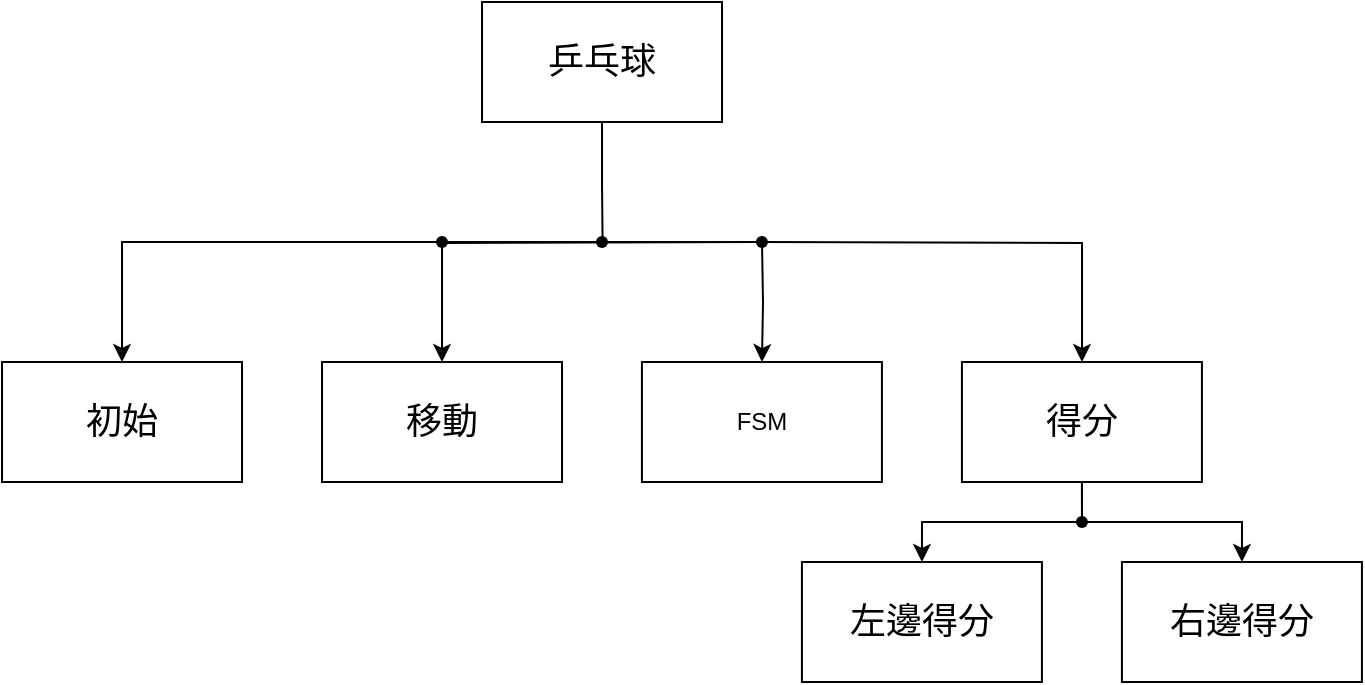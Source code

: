 <mxfile version="26.0.4" pages="5">
  <diagram name="Breakdown" id="sDGRiHxdlJpr3QSPhySo">
    <mxGraphModel dx="1235" dy="731" grid="1" gridSize="10" guides="1" tooltips="1" connect="1" arrows="1" fold="1" page="1" pageScale="1" pageWidth="1600" pageHeight="1200" math="0" shadow="0">
      <root>
        <mxCell id="0" />
        <mxCell id="1" parent="0" />
        <mxCell id="EWtwLM2XHJTBfBSljlBA-8" style="edgeStyle=orthogonalEdgeStyle;rounded=0;orthogonalLoop=1;jettySize=auto;html=1;exitX=0.5;exitY=1;exitDx=0;exitDy=0;entryX=0.5;entryY=0;entryDx=0;entryDy=0;" edge="1" parent="1" target="EWtwLM2XHJTBfBSljlBA-3">
          <mxGeometry relative="1" as="geometry">
            <mxPoint x="620" y="200" as="sourcePoint" />
          </mxGeometry>
        </mxCell>
        <mxCell id="iwvTX1T94f3Vx0n5OHYU-1" style="edgeStyle=orthogonalEdgeStyle;rounded=0;orthogonalLoop=1;jettySize=auto;html=1;exitX=0.5;exitY=1;exitDx=0;exitDy=0;entryX=0.5;entryY=0;entryDx=0;entryDy=0;" edge="1" parent="1" target="L1CBUK-vMX6rl3oPqvCh-9">
          <mxGeometry relative="1" as="geometry">
            <mxPoint x="620" y="200" as="sourcePoint" />
          </mxGeometry>
        </mxCell>
        <mxCell id="iwvTX1T94f3Vx0n5OHYU-2" style="edgeStyle=orthogonalEdgeStyle;rounded=0;orthogonalLoop=1;jettySize=auto;html=1;exitX=0.5;exitY=1;exitDx=0;exitDy=0;" edge="1" parent="1" target="AlezJ75LrksbtCUJ--pr-6">
          <mxGeometry relative="1" as="geometry">
            <mxPoint x="620" y="200" as="sourcePoint" />
          </mxGeometry>
        </mxCell>
        <mxCell id="STP5hXXS6GWsQCYEMc01-2" style="edgeStyle=orthogonalEdgeStyle;rounded=0;orthogonalLoop=1;jettySize=auto;html=1;exitDx=0;exitDy=0;entryX=0.5;entryY=0;entryDx=0;entryDy=0;" edge="1" parent="1" source="STP5hXXS6GWsQCYEMc01-6" target="STP5hXXS6GWsQCYEMc01-1">
          <mxGeometry relative="1" as="geometry">
            <mxPoint x="620" y="200" as="sourcePoint" />
          </mxGeometry>
        </mxCell>
        <mxCell id="STP5hXXS6GWsQCYEMc01-3" style="edgeStyle=orthogonalEdgeStyle;rounded=0;orthogonalLoop=1;jettySize=auto;html=1;exitX=0.5;exitY=1;exitDx=0;exitDy=0;endArrow=none;endFill=0;" edge="1" parent="1" source="AlezJ75LrksbtCUJ--pr-2">
          <mxGeometry relative="1" as="geometry">
            <mxPoint x="540.294" y="200" as="targetPoint" />
          </mxGeometry>
        </mxCell>
        <mxCell id="AlezJ75LrksbtCUJ--pr-2" value="&lt;font style=&quot;font-size: 18px;&quot;&gt;乒乓球&lt;/font&gt;" style="rounded=0;whiteSpace=wrap;html=1;" vertex="1" parent="1">
          <mxGeometry x="480" y="80" width="120" height="60" as="geometry" />
        </mxCell>
        <mxCell id="L1CBUK-vMX6rl3oPqvCh-7" style="edgeStyle=orthogonalEdgeStyle;rounded=0;orthogonalLoop=1;jettySize=auto;html=1;exitX=0.5;exitY=1;exitDx=0;exitDy=0;entryX=0.5;entryY=0;entryDx=0;entryDy=0;" edge="1" parent="1" source="AlezJ75LrksbtCUJ--pr-6" target="L1CBUK-vMX6rl3oPqvCh-5">
          <mxGeometry relative="1" as="geometry" />
        </mxCell>
        <mxCell id="L1CBUK-vMX6rl3oPqvCh-8" style="edgeStyle=orthogonalEdgeStyle;rounded=0;orthogonalLoop=1;jettySize=auto;html=1;exitX=0.5;exitY=1;exitDx=0;exitDy=0;entryX=0.5;entryY=0;entryDx=0;entryDy=0;" edge="1" parent="1" source="AlezJ75LrksbtCUJ--pr-6" target="L1CBUK-vMX6rl3oPqvCh-6">
          <mxGeometry relative="1" as="geometry" />
        </mxCell>
        <mxCell id="AlezJ75LrksbtCUJ--pr-6" value="&lt;font style=&quot;font-size: 18px;&quot;&gt;得分&lt;/font&gt;" style="rounded=0;whiteSpace=wrap;html=1;" vertex="1" parent="1">
          <mxGeometry x="719.97" y="260" width="120" height="60" as="geometry" />
        </mxCell>
        <mxCell id="L1CBUK-vMX6rl3oPqvCh-5" value="&lt;font style=&quot;font-size: 18px;&quot;&gt;左邊&lt;/font&gt;&lt;span style=&quot;font-size: 18px;&quot;&gt;得分&lt;/span&gt;" style="rounded=0;whiteSpace=wrap;html=1;" vertex="1" parent="1">
          <mxGeometry x="639.97" y="360" width="120" height="60" as="geometry" />
        </mxCell>
        <mxCell id="L1CBUK-vMX6rl3oPqvCh-6" value="&lt;font style=&quot;font-size: 18px;&quot;&gt;右邊&lt;/font&gt;&lt;span style=&quot;font-size: 18px;&quot;&gt;得分&lt;/span&gt;" style="rounded=0;whiteSpace=wrap;html=1;" vertex="1" parent="1">
          <mxGeometry x="799.97" y="360" width="120" height="60" as="geometry" />
        </mxCell>
        <mxCell id="L1CBUK-vMX6rl3oPqvCh-9" value="&lt;font style=&quot;font-size: 18px;&quot;&gt;移動&lt;/font&gt;" style="rounded=0;whiteSpace=wrap;html=1;" vertex="1" parent="1">
          <mxGeometry x="400" y="260" width="120" height="60" as="geometry" />
        </mxCell>
        <mxCell id="EWtwLM2XHJTBfBSljlBA-3" value="FSM" style="rounded=0;whiteSpace=wrap;html=1;" vertex="1" parent="1">
          <mxGeometry x="559.97" y="260" width="120" height="60" as="geometry" />
        </mxCell>
        <mxCell id="STP5hXXS6GWsQCYEMc01-1" value="&lt;font style=&quot;font-size: 18px;&quot;&gt;初始&lt;/font&gt;" style="rounded=0;whiteSpace=wrap;html=1;" vertex="1" parent="1">
          <mxGeometry x="240" y="260" width="120" height="60" as="geometry" />
        </mxCell>
        <mxCell id="STP5hXXS6GWsQCYEMc01-5" value="" style="edgeStyle=orthogonalEdgeStyle;rounded=0;orthogonalLoop=1;jettySize=auto;html=1;exitDx=0;exitDy=0;entryDx=0;entryDy=0;endArrow=none;endFill=0;" edge="1" parent="1" source="STP5hXXS6GWsQCYEMc01-8" target="STP5hXXS6GWsQCYEMc01-4">
          <mxGeometry relative="1" as="geometry">
            <mxPoint x="620" y="200" as="sourcePoint" />
            <mxPoint x="300" y="260" as="targetPoint" />
          </mxGeometry>
        </mxCell>
        <mxCell id="STP5hXXS6GWsQCYEMc01-4" value="" style="shape=waypoint;sketch=0;size=6;pointerEvents=1;points=[];fillColor=none;resizable=0;rotatable=0;perimeter=centerPerimeter;snapToPoint=1;" vertex="1" parent="1">
          <mxGeometry x="530" y="190" width="20" height="20" as="geometry" />
        </mxCell>
        <mxCell id="STP5hXXS6GWsQCYEMc01-7" value="" style="edgeStyle=orthogonalEdgeStyle;rounded=0;orthogonalLoop=1;jettySize=auto;html=1;exitDx=0;exitDy=0;entryDx=0;entryDy=0;endArrow=none;endFill=0;" edge="1" parent="1" source="STP5hXXS6GWsQCYEMc01-4" target="STP5hXXS6GWsQCYEMc01-6">
          <mxGeometry relative="1" as="geometry">
            <mxPoint x="540" y="200" as="sourcePoint" />
            <mxPoint x="300" y="260" as="targetPoint" />
          </mxGeometry>
        </mxCell>
        <mxCell id="STP5hXXS6GWsQCYEMc01-6" value="" style="shape=waypoint;sketch=0;size=6;pointerEvents=1;points=[];fillColor=none;resizable=0;rotatable=0;perimeter=centerPerimeter;snapToPoint=1;" vertex="1" parent="1">
          <mxGeometry x="450" y="190" width="20" height="20" as="geometry" />
        </mxCell>
        <mxCell id="STP5hXXS6GWsQCYEMc01-9" value="" style="edgeStyle=orthogonalEdgeStyle;rounded=0;orthogonalLoop=1;jettySize=auto;html=1;exitX=0.5;exitY=1;exitDx=0;exitDy=0;entryDx=0;entryDy=0;endArrow=none;endFill=0;" edge="1" parent="1" target="STP5hXXS6GWsQCYEMc01-8">
          <mxGeometry relative="1" as="geometry">
            <mxPoint x="620" y="200" as="sourcePoint" />
            <mxPoint x="540" y="200" as="targetPoint" />
          </mxGeometry>
        </mxCell>
        <mxCell id="STP5hXXS6GWsQCYEMc01-8" value="" style="shape=waypoint;sketch=0;size=6;pointerEvents=1;points=[];fillColor=none;resizable=0;rotatable=0;perimeter=centerPerimeter;snapToPoint=1;" vertex="1" parent="1">
          <mxGeometry x="609.97" y="190" width="20" height="20" as="geometry" />
        </mxCell>
        <mxCell id="STP5hXXS6GWsQCYEMc01-10" value="" style="shape=waypoint;sketch=0;size=6;pointerEvents=1;points=[];fillColor=none;resizable=0;rotatable=0;perimeter=centerPerimeter;snapToPoint=1;" vertex="1" parent="1">
          <mxGeometry x="769.97" y="330" width="20" height="20" as="geometry" />
        </mxCell>
      </root>
    </mxGraphModel>
  </diagram>
  <diagram id="OVdBWIHF8a1dPWj94JBt" name="AOV">
    <mxGraphModel dx="1050" dy="621" grid="1" gridSize="10" guides="1" tooltips="1" connect="1" arrows="1" fold="1" page="1" pageScale="1" pageWidth="1600" pageHeight="1200" math="0" shadow="0">
      <root>
        <mxCell id="0" />
        <mxCell id="1" parent="0" />
        <mxCell id="iC85CVH6LcKDjbYNDuwT-5" style="edgeStyle=orthogonalEdgeStyle;rounded=0;orthogonalLoop=1;jettySize=auto;html=1;exitX=1;exitY=0.5;exitDx=0;exitDy=0;entryX=0;entryY=0.5;entryDx=0;entryDy=0;" edge="1" parent="1" source="iC85CVH6LcKDjbYNDuwT-1" target="iC85CVH6LcKDjbYNDuwT-2">
          <mxGeometry relative="1" as="geometry" />
        </mxCell>
        <mxCell id="iC85CVH6LcKDjbYNDuwT-1" value="&lt;font style=&quot;font-size: 18px;&quot;&gt;start&lt;/font&gt;" style="ellipse;whiteSpace=wrap;html=1;aspect=fixed;fillColor=#fff2cc;strokeColor=#d6b656;" vertex="1" parent="1">
          <mxGeometry x="200" y="360" width="80" height="80" as="geometry" />
        </mxCell>
        <mxCell id="iC85CVH6LcKDjbYNDuwT-6" style="edgeStyle=orthogonalEdgeStyle;rounded=0;orthogonalLoop=1;jettySize=auto;html=1;exitX=1;exitY=0.5;exitDx=0;exitDy=0;entryX=0;entryY=0.5;entryDx=0;entryDy=0;" edge="1" parent="1" source="iC85CVH6LcKDjbYNDuwT-2">
          <mxGeometry relative="1" as="geometry">
            <mxPoint x="520" y="400" as="targetPoint" />
          </mxGeometry>
        </mxCell>
        <mxCell id="iC85CVH6LcKDjbYNDuwT-2" value="&lt;span style=&quot;font-size: 18px;&quot;&gt;初始&lt;/span&gt;" style="ellipse;whiteSpace=wrap;html=1;aspect=fixed;fillColor=#d5e8d4;strokeColor=#82b366;" vertex="1" parent="1">
          <mxGeometry x="360" y="360" width="80" height="80" as="geometry" />
        </mxCell>
        <mxCell id="iC85CVH6LcKDjbYNDuwT-4" value="&lt;font style=&quot;font-size: 18px;&quot;&gt;end&lt;/font&gt;" style="ellipse;whiteSpace=wrap;html=1;aspect=fixed;fillColor=#fff2cc;strokeColor=#d6b656;" vertex="1" parent="1">
          <mxGeometry x="840" y="360" width="80" height="80" as="geometry" />
        </mxCell>
        <mxCell id="iC85CVH6LcKDjbYNDuwT-8" value="0" style="text;html=1;align=center;verticalAlign=middle;resizable=0;points=[];autosize=1;strokeColor=none;fillColor=none;" vertex="1" parent="1">
          <mxGeometry x="300" y="370" width="30" height="30" as="geometry" />
        </mxCell>
        <mxCell id="iC85CVH6LcKDjbYNDuwT-9" value="1" style="text;html=1;align=center;verticalAlign=middle;resizable=0;points=[];autosize=1;strokeColor=none;fillColor=none;" vertex="1" parent="1">
          <mxGeometry x="465" y="370" width="30" height="30" as="geometry" />
        </mxCell>
        <mxCell id="7j8uDOUoNXhoMRZ8q_9m-5" style="edgeStyle=orthogonalEdgeStyle;rounded=0;orthogonalLoop=1;jettySize=auto;html=1;exitX=1;exitY=0.5;exitDx=0;exitDy=0;entryX=0;entryY=0.5;entryDx=0;entryDy=0;" edge="1" parent="1" source="7j8uDOUoNXhoMRZ8q_9m-2" target="7j8uDOUoNXhoMRZ8q_9m-3">
          <mxGeometry relative="1" as="geometry" />
        </mxCell>
        <mxCell id="7j8uDOUoNXhoMRZ8q_9m-2" value="&lt;span style=&quot;font-size: 18px;&quot;&gt;移動&lt;/span&gt;" style="ellipse;whiteSpace=wrap;html=1;aspect=fixed;fillColor=#d5e8d4;strokeColor=#82b366;" vertex="1" parent="1">
          <mxGeometry x="520" y="360" width="80" height="80" as="geometry" />
        </mxCell>
        <mxCell id="7j8uDOUoNXhoMRZ8q_9m-6" style="edgeStyle=orthogonalEdgeStyle;rounded=0;orthogonalLoop=1;jettySize=auto;html=1;exitX=1;exitY=0.5;exitDx=0;exitDy=0;entryX=0;entryY=0.5;entryDx=0;entryDy=0;" edge="1" parent="1" source="7j8uDOUoNXhoMRZ8q_9m-3" target="iC85CVH6LcKDjbYNDuwT-4">
          <mxGeometry relative="1" as="geometry" />
        </mxCell>
        <mxCell id="7j8uDOUoNXhoMRZ8q_9m-3" value="&lt;span style=&quot;font-size: 18px;&quot;&gt;得分&lt;/span&gt;" style="ellipse;whiteSpace=wrap;html=1;aspect=fixed;fillColor=#d5e8d4;strokeColor=#82b366;" vertex="1" parent="1">
          <mxGeometry x="680" y="360" width="80" height="80" as="geometry" />
        </mxCell>
        <mxCell id="Q595Dopr3mldXKllN7cr-5" value="&lt;span style=&quot;font-size: 18px;&quot;&gt;移動&lt;/span&gt;" style="ellipse;whiteSpace=wrap;html=1;aspect=fixed;fillColor=#d5e8d4;strokeColor=#82b366;" vertex="1" parent="1">
          <mxGeometry x="200" y="520" width="80" height="80" as="geometry" />
        </mxCell>
        <mxCell id="Q595Dopr3mldXKllN7cr-6" value="" style="shape=curlyBracket;whiteSpace=wrap;html=1;rounded=1;labelPosition=left;verticalLabelPosition=middle;align=right;verticalAlign=middle;fillColor=#d5e8d4;strokeColor=#82b366;" vertex="1" parent="1">
          <mxGeometry x="350" y="500" width="20" height="120" as="geometry" />
        </mxCell>
        <mxCell id="Q595Dopr3mldXKllN7cr-7" value="&lt;font style=&quot;font-size: 23px;&quot;&gt;=&lt;/font&gt;" style="text;html=1;align=center;verticalAlign=middle;resizable=0;points=[];autosize=1;strokeColor=none;fillColor=none;" vertex="1" parent="1">
          <mxGeometry x="295" y="540" width="40" height="40" as="geometry" />
        </mxCell>
        <mxCell id="Q595Dopr3mldXKllN7cr-16" style="edgeStyle=orthogonalEdgeStyle;rounded=0;orthogonalLoop=1;jettySize=auto;html=1;exitX=1;exitY=0.5;exitDx=0;exitDy=0;entryX=0;entryY=0.5;entryDx=0;entryDy=0;" edge="1" parent="1" source="Q595Dopr3mldXKllN7cr-10" target="Q595Dopr3mldXKllN7cr-12">
          <mxGeometry relative="1" as="geometry" />
        </mxCell>
        <mxCell id="Q595Dopr3mldXKllN7cr-10" value="&lt;span style=&quot;font-size: 18px;&quot;&gt;移動0&lt;/span&gt;" style="ellipse;whiteSpace=wrap;html=1;aspect=fixed;fillColor=#fff2cc;strokeColor=#d6b656;" vertex="1" parent="1">
          <mxGeometry x="400" y="520" width="80" height="80" as="geometry" />
        </mxCell>
        <mxCell id="Q595Dopr3mldXKllN7cr-17" style="edgeStyle=orthogonalEdgeStyle;rounded=0;orthogonalLoop=1;jettySize=auto;html=1;exitX=1;exitY=0.5;exitDx=0;exitDy=0;entryX=0;entryY=0.5;entryDx=0;entryDy=0;" edge="1" parent="1" source="Q595Dopr3mldXKllN7cr-12" target="Q595Dopr3mldXKllN7cr-14">
          <mxGeometry relative="1" as="geometry" />
        </mxCell>
        <mxCell id="Q595Dopr3mldXKllN7cr-12" value="&lt;span style=&quot;font-size: 18px;&quot;&gt;左移&lt;/span&gt;" style="ellipse;whiteSpace=wrap;html=1;aspect=fixed;fillColor=#d5e8d4;strokeColor=#82b366;" vertex="1" parent="1">
          <mxGeometry x="560" y="520" width="80" height="80" as="geometry" />
        </mxCell>
        <mxCell id="Q595Dopr3mldXKllN7cr-18" style="edgeStyle=orthogonalEdgeStyle;rounded=0;orthogonalLoop=1;jettySize=auto;html=1;exitX=1;exitY=0.5;exitDx=0;exitDy=0;" edge="1" parent="1" source="Q595Dopr3mldXKllN7cr-14">
          <mxGeometry relative="1" as="geometry">
            <mxPoint x="880" y="560" as="targetPoint" />
          </mxGeometry>
        </mxCell>
        <mxCell id="Q595Dopr3mldXKllN7cr-14" value="&lt;span style=&quot;font-size: 18px;&quot;&gt;右移&lt;/span&gt;" style="ellipse;whiteSpace=wrap;html=1;aspect=fixed;fillColor=#d5e8d4;strokeColor=#82b366;" vertex="1" parent="1">
          <mxGeometry x="720" y="520" width="80" height="80" as="geometry" />
        </mxCell>
        <mxCell id="Q595Dopr3mldXKllN7cr-19" value="8" style="text;html=1;align=center;verticalAlign=middle;resizable=0;points=[];autosize=1;strokeColor=none;fillColor=none;" vertex="1" parent="1">
          <mxGeometry x="665" y="518" width="30" height="30" as="geometry" />
        </mxCell>
        <mxCell id="Q595Dopr3mldXKllN7cr-20" value="0" style="text;html=1;align=center;verticalAlign=middle;resizable=0;points=[];autosize=1;strokeColor=none;fillColor=none;" vertex="1" parent="1">
          <mxGeometry x="495" y="528" width="30" height="30" as="geometry" />
        </mxCell>
        <mxCell id="Q595Dopr3mldXKllN7cr-21" value="8" style="text;html=1;align=center;verticalAlign=middle;resizable=0;points=[];autosize=1;strokeColor=none;fillColor=none;" vertex="1" parent="1">
          <mxGeometry x="825" y="518" width="30" height="30" as="geometry" />
        </mxCell>
        <mxCell id="Q595Dopr3mldXKllN7cr-22" value="8" style="text;html=1;align=center;verticalAlign=middle;resizable=0;points=[];autosize=1;strokeColor=none;fillColor=none;" vertex="1" parent="1">
          <mxGeometry x="625" y="358" width="30" height="30" as="geometry" />
        </mxCell>
        <mxCell id="Q595Dopr3mldXKllN7cr-23" value="1" style="text;html=1;align=center;verticalAlign=middle;resizable=0;points=[];autosize=1;strokeColor=none;fillColor=none;" vertex="1" parent="1">
          <mxGeometry x="775" y="358" width="30" height="30" as="geometry" />
        </mxCell>
      </root>
    </mxGraphModel>
  </diagram>
  <diagram id="gEWoI7JKNx2qh0vyL0tT" name="MSC">
    <mxGraphModel dx="808" dy="478" grid="1" gridSize="10" guides="1" tooltips="1" connect="1" arrows="1" fold="1" page="1" pageScale="1" pageWidth="3300" pageHeight="2339" math="0" shadow="0">
      <root>
        <mxCell id="0" />
        <mxCell id="1" parent="0" />
        <mxCell id="a2e1W7iC27E0CwKfYbln-1" value="&lt;font style=&quot;font-size: 18px;&quot;&gt;FSM&lt;/font&gt;" style="rounded=0;whiteSpace=wrap;html=1;" vertex="1" parent="1">
          <mxGeometry x="160" y="240" width="120" height="40" as="geometry" />
        </mxCell>
        <mxCell id="a2e1W7iC27E0CwKfYbln-4" value="&lt;span style=&quot;font-size: 18px;&quot;&gt;移動&lt;/span&gt;" style="rounded=0;whiteSpace=wrap;html=1;" vertex="1" parent="1">
          <mxGeometry x="160" y="320" width="120" height="40" as="geometry" />
        </mxCell>
        <mxCell id="a2e1W7iC27E0CwKfYbln-5" value="&lt;span style=&quot;font-size: 18px;&quot;&gt;左邊得分&lt;/span&gt;" style="rounded=0;whiteSpace=wrap;html=1;" vertex="1" parent="1">
          <mxGeometry x="160" y="400" width="120" height="40" as="geometry" />
        </mxCell>
        <mxCell id="a2e1W7iC27E0CwKfYbln-6" value="&lt;span style=&quot;font-size: 18px;&quot;&gt;右邊得分&lt;/span&gt;" style="rounded=0;whiteSpace=wrap;html=1;" vertex="1" parent="1">
          <mxGeometry x="160" y="480" width="120" height="40" as="geometry" />
        </mxCell>
        <mxCell id="MK4unIMV8-re-CS4LOwS-8" value="" style="rounded=0;orthogonalLoop=1;jettySize=auto;html=1;exitX=1;exitY=0.5;exitDx=0;exitDy=0;endArrow=none;endFill=0;dashed=1;strokeColor=#999999;" edge="1" parent="1" source="a2e1W7iC27E0CwKfYbln-1" target="MK4unIMV8-re-CS4LOwS-1">
          <mxGeometry relative="1" as="geometry">
            <mxPoint x="970" y="260" as="targetPoint" />
            <mxPoint x="280" y="260" as="sourcePoint" />
          </mxGeometry>
        </mxCell>
        <mxCell id="FS1WOAcKlsotBUqWONn5-13" style="rounded=0;orthogonalLoop=1;jettySize=auto;html=1;exitX=1;exitY=0.5;exitDx=0;exitDy=0;entryX=1;entryY=0.5;entryDx=0;entryDy=0;" edge="1" parent="1" source="MK4unIMV8-re-CS4LOwS-1" target="3yl0h7EGzxh7lRPDOEC8-4">
          <mxGeometry relative="1" as="geometry" />
        </mxCell>
        <mxCell id="usZQXGYUXwurXWOq_5Za-21" value="左移" style="edgeLabel;html=1;align=center;verticalAlign=middle;resizable=0;points=[];" vertex="1" connectable="0" parent="FS1WOAcKlsotBUqWONn5-13">
          <mxGeometry x="0.035" y="-1" relative="1" as="geometry">
            <mxPoint as="offset" />
          </mxGeometry>
        </mxCell>
        <mxCell id="MK4unIMV8-re-CS4LOwS-1" value="state0" style="shape=hexagon;perimeter=hexagonPerimeter2;whiteSpace=wrap;html=1;fixedSize=1;" vertex="1" parent="1">
          <mxGeometry x="320" y="240" width="80" height="40" as="geometry" />
        </mxCell>
        <mxCell id="MK4unIMV8-re-CS4LOwS-20" value="" style="rounded=0;orthogonalLoop=1;jettySize=auto;html=1;exitX=1;exitY=0.5;exitDx=0;exitDy=0;endArrow=none;endFill=0;dashed=1;strokeColor=#999999;" edge="1" parent="1" source="a2e1W7iC27E0CwKfYbln-4" target="MK4unIMV8-re-CS4LOwS-19">
          <mxGeometry relative="1" as="geometry">
            <mxPoint x="970" y="340" as="targetPoint" />
            <mxPoint x="280" y="340" as="sourcePoint" />
          </mxGeometry>
        </mxCell>
        <mxCell id="MK4unIMV8-re-CS4LOwS-19" value="00000001" style="shape=hexagon;perimeter=hexagonPerimeter2;whiteSpace=wrap;html=1;fixedSize=1;" vertex="1" parent="1">
          <mxGeometry x="400" y="320" width="120" height="40" as="geometry" />
        </mxCell>
        <mxCell id="Za2bVkbSGbMMvk3KBKSJ-2" value="" style="rounded=0;orthogonalLoop=1;jettySize=auto;html=1;exitX=1;exitY=0.5;exitDx=0;exitDy=0;endArrow=none;endFill=0;dashed=1;strokeColor=#999999;" edge="1" parent="1" source="MK4unIMV8-re-CS4LOwS-19">
          <mxGeometry relative="1" as="geometry">
            <mxPoint x="640" y="340" as="targetPoint" />
            <mxPoint x="640" y="340" as="sourcePoint" />
          </mxGeometry>
        </mxCell>
        <mxCell id="eQvlE8Hmss5qr-mimGP7-2" value="" style="rounded=0;orthogonalLoop=1;jettySize=auto;html=1;exitX=1;exitY=0.5;exitDx=0;exitDy=0;endArrow=none;endFill=0;dashed=1;strokeColor=#999999;" edge="1" parent="1">
          <mxGeometry relative="1" as="geometry">
            <mxPoint x="520" y="340" as="targetPoint" />
            <mxPoint x="520" y="340" as="sourcePoint" />
          </mxGeometry>
        </mxCell>
        <mxCell id="eQvlE8Hmss5qr-mimGP7-5" value="" style="rounded=0;orthogonalLoop=1;jettySize=auto;html=1;exitX=1;exitY=0.5;exitDx=0;exitDy=0;endArrow=none;endFill=0;dashed=1;strokeColor=#999999;" edge="1" parent="1" target="eQvlE8Hmss5qr-mimGP7-4">
          <mxGeometry relative="1" as="geometry">
            <mxPoint x="850" y="340" as="targetPoint" />
            <mxPoint x="520" y="340" as="sourcePoint" />
          </mxGeometry>
        </mxCell>
        <mxCell id="eQvlE8Hmss5qr-mimGP7-4" value="&lt;font style=&quot;font-size: 26px;&quot;&gt;≈&lt;/font&gt;" style="shape=hexagon;perimeter=hexagonPerimeter2;whiteSpace=wrap;html=1;fixedSize=1;" vertex="1" parent="1">
          <mxGeometry x="520" y="320" width="40" height="40" as="geometry" />
        </mxCell>
        <mxCell id="eQvlE8Hmss5qr-mimGP7-8" value="" style="rounded=0;orthogonalLoop=1;jettySize=auto;html=1;exitX=1;exitY=0.5;exitDx=0;exitDy=0;endArrow=none;endFill=0;dashed=1;strokeColor=#999999;" edge="1" parent="1" source="eQvlE8Hmss5qr-mimGP7-4" target="eQvlE8Hmss5qr-mimGP7-7">
          <mxGeometry relative="1" as="geometry">
            <mxPoint x="850" y="340" as="targetPoint" />
            <mxPoint x="560" y="340" as="sourcePoint" />
          </mxGeometry>
        </mxCell>
        <mxCell id="FS1WOAcKlsotBUqWONn5-1" style="rounded=0;orthogonalLoop=1;jettySize=auto;html=1;exitX=1;exitY=0.5;exitDx=0;exitDy=0;entryX=1;entryY=0.5;entryDx=0;entryDy=0;" edge="1" parent="1" source="eQvlE8Hmss5qr-mimGP7-7" target="eQvlE8Hmss5qr-mimGP7-9">
          <mxGeometry relative="1" as="geometry" />
        </mxCell>
        <mxCell id="FS1WOAcKlsotBUqWONn5-14" value="沒打/提早打" style="edgeLabel;html=1;align=center;verticalAlign=middle;resizable=0;points=[];" vertex="1" connectable="0" parent="FS1WOAcKlsotBUqWONn5-1">
          <mxGeometry x="0.025" y="-1" relative="1" as="geometry">
            <mxPoint as="offset" />
          </mxGeometry>
        </mxCell>
        <mxCell id="FS1WOAcKlsotBUqWONn5-4" style="edgeStyle=orthogonalEdgeStyle;rounded=0;orthogonalLoop=1;jettySize=auto;html=1;exitX=1;exitY=0.5;exitDx=0;exitDy=0;" edge="1" parent="1" source="eQvlE8Hmss5qr-mimGP7-7">
          <mxGeometry relative="1" as="geometry">
            <mxPoint x="720" y="340" as="targetPoint" />
          </mxGeometry>
        </mxCell>
        <mxCell id="eQvlE8Hmss5qr-mimGP7-7" value="10000000" style="shape=hexagon;perimeter=hexagonPerimeter2;whiteSpace=wrap;html=1;fixedSize=1;" vertex="1" parent="1">
          <mxGeometry x="560" y="320" width="80" height="40" as="geometry" />
        </mxCell>
        <mxCell id="eQvlE8Hmss5qr-mimGP7-9" value="移動移動" style="shape=hexagon;perimeter=hexagonPerimeter2;whiteSpace=wrap;html=1;fixedSize=1;" vertex="1" parent="1">
          <mxGeometry x="400" y="240" width="240" height="40" as="geometry" />
        </mxCell>
        <mxCell id="eQvlE8Hmss5qr-mimGP7-11" value="" style="rounded=0;orthogonalLoop=1;jettySize=auto;html=1;exitX=1;exitY=0.5;exitDx=0;exitDy=0;endArrow=none;endFill=0;dashed=1;strokeColor=#999999;" edge="1" parent="1" source="a2e1W7iC27E0CwKfYbln-5" target="eQvlE8Hmss5qr-mimGP7-10">
          <mxGeometry relative="1" as="geometry">
            <mxPoint x="970" y="420" as="targetPoint" />
            <mxPoint x="280" y="420" as="sourcePoint" />
          </mxGeometry>
        </mxCell>
        <mxCell id="eQvlE8Hmss5qr-mimGP7-10" value="0000" style="shape=hexagon;perimeter=hexagonPerimeter2;whiteSpace=wrap;html=1;fixedSize=1;" vertex="1" parent="1">
          <mxGeometry x="320" y="400" width="400" height="40" as="geometry" />
        </mxCell>
        <mxCell id="eQvlE8Hmss5qr-mimGP7-14" value="0001" style="shape=hexagon;perimeter=hexagonPerimeter2;whiteSpace=wrap;html=1;fixedSize=1;" vertex="1" parent="1">
          <mxGeometry x="720" y="400" width="280" height="40" as="geometry" />
        </mxCell>
        <mxCell id="eQvlE8Hmss5qr-mimGP7-23" value="" style="rounded=0;orthogonalLoop=1;jettySize=auto;html=1;exitX=1;exitY=0.5;exitDx=0;exitDy=0;endArrow=none;endFill=0;dashed=1;strokeColor=#999999;" edge="1" parent="1">
          <mxGeometry relative="1" as="geometry">
            <mxPoint x="920" y="420" as="targetPoint" />
            <mxPoint x="920" y="420" as="sourcePoint" />
          </mxGeometry>
        </mxCell>
        <mxCell id="3yl0h7EGzxh7lRPDOEC8-4" value="00000000" style="shape=hexagon;perimeter=hexagonPerimeter2;whiteSpace=wrap;html=1;fixedSize=1;" vertex="1" parent="1">
          <mxGeometry x="320" y="320" width="80" height="40" as="geometry" />
        </mxCell>
        <mxCell id="FS1WOAcKlsotBUqWONn5-3" style="rounded=0;orthogonalLoop=1;jettySize=auto;html=1;exitX=1;exitY=0.5;exitDx=0;exitDy=0;" edge="1" parent="1" source="FS1WOAcKlsotBUqWONn5-2">
          <mxGeometry relative="1" as="geometry">
            <mxPoint x="720" y="420" as="targetPoint" />
          </mxGeometry>
        </mxCell>
        <mxCell id="FS1WOAcKlsotBUqWONn5-46" value="0+1" style="edgeLabel;html=1;align=center;verticalAlign=middle;resizable=0;points=[];" vertex="1" connectable="0" parent="FS1WOAcKlsotBUqWONn5-3">
          <mxGeometry x="0.448" y="2" relative="1" as="geometry">
            <mxPoint as="offset" />
          </mxGeometry>
        </mxCell>
        <mxCell id="FS1WOAcKlsotBUqWONn5-2" value="得分" style="shape=hexagon;perimeter=hexagonPerimeter2;whiteSpace=wrap;html=1;fixedSize=1;" vertex="1" parent="1">
          <mxGeometry x="640" y="240" width="80" height="40" as="geometry" />
        </mxCell>
        <mxCell id="FS1WOAcKlsotBUqWONn5-8" style="rounded=0;orthogonalLoop=1;jettySize=auto;html=1;exitX=0;exitY=0.5;exitDx=0;exitDy=0;strokeColor=#FF0000;" edge="1" parent="1" source="FS1WOAcKlsotBUqWONn5-6">
          <mxGeometry relative="1" as="geometry">
            <mxPoint x="720" y="340" as="targetPoint" />
          </mxGeometry>
        </mxCell>
        <mxCell id="FS1WOAcKlsotBUqWONn5-48" value="發球" style="edgeLabel;html=1;align=center;verticalAlign=middle;resizable=0;points=[];" vertex="1" connectable="0" parent="FS1WOAcKlsotBUqWONn5-8">
          <mxGeometry x="-0.046" y="-2" relative="1" as="geometry">
            <mxPoint as="offset" />
          </mxGeometry>
        </mxCell>
        <mxCell id="FS1WOAcKlsotBUqWONn5-6" value="移動" style="shape=hexagon;perimeter=hexagonPerimeter2;whiteSpace=wrap;html=1;fixedSize=1;" vertex="1" parent="1">
          <mxGeometry x="720" y="240" width="200" height="40" as="geometry" />
        </mxCell>
        <mxCell id="FS1WOAcKlsotBUqWONn5-7" value="00000000" style="shape=hexagon;perimeter=hexagonPerimeter2;whiteSpace=wrap;html=1;fixedSize=1;" vertex="1" parent="1">
          <mxGeometry x="720" y="320" width="80" height="40" as="geometry" />
        </mxCell>
        <mxCell id="FS1WOAcKlsotBUqWONn5-9" value="&lt;font style=&quot;font-size: 26px;&quot;&gt;≈&lt;/font&gt;" style="shape=hexagon;perimeter=hexagonPerimeter2;whiteSpace=wrap;html=1;fixedSize=1;size=130;" vertex="1" parent="1">
          <mxGeometry x="800" y="320" width="40" height="40" as="geometry" />
        </mxCell>
        <mxCell id="FS1WOAcKlsotBUqWONn5-11" style="rounded=0;orthogonalLoop=1;jettySize=auto;html=1;exitX=1;exitY=0.5;exitDx=0;exitDy=0;entryX=1;entryY=0.5;entryDx=0;entryDy=0;" edge="1" parent="1" source="FS1WOAcKlsotBUqWONn5-10" target="FS1WOAcKlsotBUqWONn5-6">
          <mxGeometry relative="1" as="geometry" />
        </mxCell>
        <mxCell id="FS1WOAcKlsotBUqWONn5-20" style="edgeStyle=orthogonalEdgeStyle;rounded=0;orthogonalLoop=1;jettySize=auto;html=1;exitX=1;exitY=0.5;exitDx=0;exitDy=0;" edge="1" parent="1" source="FS1WOAcKlsotBUqWONn5-10">
          <mxGeometry relative="1" as="geometry">
            <mxPoint x="1000" y="340.333" as="targetPoint" />
          </mxGeometry>
        </mxCell>
        <mxCell id="FS1WOAcKlsotBUqWONn5-10" value="10000000" style="shape=hexagon;perimeter=hexagonPerimeter2;whiteSpace=wrap;html=1;fixedSize=1;" vertex="1" parent="1">
          <mxGeometry x="840" y="320" width="80" height="40" as="geometry" />
        </mxCell>
        <mxCell id="FS1WOAcKlsotBUqWONn5-15" value="&lt;span style=&quot;color: rgb(0, 0, 0); font-family: Helvetica; font-size: 11px; font-style: normal; font-variant-ligatures: normal; font-variant-caps: normal; font-weight: 400; letter-spacing: normal; orphans: 2; text-align: center; text-indent: 0px; text-transform: none; widows: 2; word-spacing: 0px; -webkit-text-stroke-width: 0px; white-space: nowrap; background-color: rgb(255, 255, 255); text-decoration-thickness: initial; text-decoration-style: initial; text-decoration-color: initial; display: inline !important; float: none;&quot;&gt;沒打/提早打&lt;/span&gt;" style="text;whiteSpace=wrap;html=1;" vertex="1" parent="1">
          <mxGeometry x="890" y="290" width="60" height="20" as="geometry" />
        </mxCell>
        <mxCell id="FS1WOAcKlsotBUqWONn5-19" style="rounded=0;orthogonalLoop=1;jettySize=auto;html=1;exitX=1;exitY=0.5;exitDx=0;exitDy=0;entryX=1;entryY=0.5;entryDx=0;entryDy=0;" edge="1" parent="1" source="FS1WOAcKlsotBUqWONn5-17" target="eQvlE8Hmss5qr-mimGP7-14">
          <mxGeometry relative="1" as="geometry" />
        </mxCell>
        <mxCell id="FS1WOAcKlsotBUqWONn5-47" value="1+1" style="edgeLabel;html=1;align=center;verticalAlign=middle;resizable=0;points=[];" vertex="1" connectable="0" parent="FS1WOAcKlsotBUqWONn5-19">
          <mxGeometry x="0.458" relative="1" as="geometry">
            <mxPoint as="offset" />
          </mxGeometry>
        </mxCell>
        <mxCell id="FS1WOAcKlsotBUqWONn5-22" style="rounded=0;orthogonalLoop=1;jettySize=auto;html=1;exitX=1;exitY=0.5;exitDx=0;exitDy=0;entryX=0;entryY=0.5;entryDx=0;entryDy=0;strokeColor=#FF0000;" edge="1" parent="1" source="FS1WOAcKlsotBUqWONn5-17" target="FS1WOAcKlsotBUqWONn5-21">
          <mxGeometry relative="1" as="geometry" />
        </mxCell>
        <mxCell id="FS1WOAcKlsotBUqWONn5-49" value="發球" style="edgeLabel;html=1;align=center;verticalAlign=middle;resizable=0;points=[];" vertex="1" connectable="0" parent="FS1WOAcKlsotBUqWONn5-22">
          <mxGeometry x="0.1" y="-1" relative="1" as="geometry">
            <mxPoint as="offset" />
          </mxGeometry>
        </mxCell>
        <mxCell id="FS1WOAcKlsotBUqWONn5-17" value="得分" style="shape=hexagon;perimeter=hexagonPerimeter2;whiteSpace=wrap;html=1;fixedSize=1;" vertex="1" parent="1">
          <mxGeometry x="920" y="240" width="80" height="40" as="geometry" />
        </mxCell>
        <mxCell id="FS1WOAcKlsotBUqWONn5-18" value="0010" style="shape=hexagon;perimeter=hexagonPerimeter2;whiteSpace=wrap;html=1;fixedSize=1;" vertex="1" parent="1">
          <mxGeometry x="1000" y="400" width="80" height="40" as="geometry" />
        </mxCell>
        <mxCell id="FS1WOAcKlsotBUqWONn5-28" style="rounded=0;orthogonalLoop=1;jettySize=auto;html=1;exitX=1;exitY=0.5;exitDx=0;exitDy=0;entryX=0;entryY=0.5;entryDx=0;entryDy=0;" edge="1" parent="1" source="FS1WOAcKlsotBUqWONn5-21" target="FS1WOAcKlsotBUqWONn5-26">
          <mxGeometry relative="1" as="geometry" />
        </mxCell>
        <mxCell id="FS1WOAcKlsotBUqWONn5-29" style="edgeStyle=orthogonalEdgeStyle;rounded=0;orthogonalLoop=1;jettySize=auto;html=1;exitX=1;exitY=0.5;exitDx=0;exitDy=0;" edge="1" parent="1" source="FS1WOAcKlsotBUqWONn5-21">
          <mxGeometry relative="1" as="geometry">
            <mxPoint x="1120" y="340.333" as="targetPoint" />
          </mxGeometry>
        </mxCell>
        <mxCell id="FS1WOAcKlsotBUqWONn5-21" value="&lt;font style=&quot;font-size: 26px;&quot;&gt;≈&lt;/font&gt;" style="shape=hexagon;perimeter=hexagonPerimeter2;whiteSpace=wrap;html=1;fixedSize=1;size=130;" vertex="1" parent="1">
          <mxGeometry x="1000" y="320" width="80" height="40" as="geometry" />
        </mxCell>
        <mxCell id="FS1WOAcKlsotBUqWONn5-23" value="&lt;font style=&quot;font-size: 26px;&quot;&gt;≈&lt;/font&gt;" style="shape=hexagon;perimeter=hexagonPerimeter2;whiteSpace=wrap;html=1;fixedSize=1;size=110;" vertex="1" parent="1">
          <mxGeometry x="1080" y="400" width="40" height="40" as="geometry" />
        </mxCell>
        <mxCell id="usZQXGYUXwurXWOq_5Za-22" style="rounded=0;orthogonalLoop=1;jettySize=auto;html=1;exitX=1;exitY=0.5;exitDx=0;exitDy=0;entryX=0;entryY=0.5;entryDx=0;entryDy=0;" edge="1" parent="1" source="FS1WOAcKlsotBUqWONn5-24" target="FS1WOAcKlsotBUqWONn5-34">
          <mxGeometry relative="1" as="geometry" />
        </mxCell>
        <mxCell id="FS1WOAcKlsotBUqWONn5-24" value="1111" style="shape=hexagon;perimeter=hexagonPerimeter2;whiteSpace=wrap;html=1;fixedSize=1;" vertex="1" parent="1">
          <mxGeometry x="1120" y="400" width="80" height="40" as="geometry" />
        </mxCell>
        <mxCell id="FS1WOAcKlsotBUqWONn5-25" value="&lt;font style=&quot;font-size: 26px;&quot;&gt;≈&lt;/font&gt;" style="shape=hexagon;perimeter=hexagonPerimeter2;whiteSpace=wrap;html=1;fixedSize=1;size=110;" vertex="1" parent="1">
          <mxGeometry x="1000" y="240" width="80" height="40" as="geometry" />
        </mxCell>
        <mxCell id="FS1WOAcKlsotBUqWONn5-27" style="rounded=0;orthogonalLoop=1;jettySize=auto;html=1;exitX=1;exitY=0.5;exitDx=0;exitDy=0;entryX=0;entryY=0.5;entryDx=0;entryDy=0;" edge="1" parent="1" source="FS1WOAcKlsotBUqWONn5-26" target="FS1WOAcKlsotBUqWONn5-24">
          <mxGeometry relative="1" as="geometry">
            <Array as="points">
              <mxPoint x="1120" y="340" />
            </Array>
          </mxGeometry>
        </mxCell>
        <mxCell id="FS1WOAcKlsotBUqWONn5-32" style="edgeStyle=orthogonalEdgeStyle;rounded=0;orthogonalLoop=1;jettySize=auto;html=1;exitX=1;exitY=0.5;exitDx=0;exitDy=0;" edge="1" parent="1" source="FS1WOAcKlsotBUqWONn5-26">
          <mxGeometry relative="1" as="geometry">
            <mxPoint x="1200" y="260.333" as="targetPoint" />
          </mxGeometry>
        </mxCell>
        <mxCell id="FS1WOAcKlsotBUqWONn5-26" value="得分" style="shape=hexagon;perimeter=hexagonPerimeter2;whiteSpace=wrap;html=1;fixedSize=1;" vertex="1" parent="1">
          <mxGeometry x="1080" y="240" width="40" height="40" as="geometry" />
        </mxCell>
        <mxCell id="FS1WOAcKlsotBUqWONn5-30" value="&lt;span style=&quot;color: rgb(0, 0, 0); font-family: Helvetica; font-size: 11px; font-style: normal; font-variant-ligatures: normal; font-variant-caps: normal; font-weight: 400; letter-spacing: normal; orphans: 2; text-align: center; text-indent: 0px; text-transform: none; widows: 2; word-spacing: 0px; -webkit-text-stroke-width: 0px; white-space: nowrap; background-color: rgb(255, 255, 255); text-decoration-thickness: initial; text-decoration-style: initial; text-decoration-color: initial; display: inline !important; float: none;&quot;&gt;沒打/提早打&lt;/span&gt;" style="text;whiteSpace=wrap;html=1;" vertex="1" parent="1">
          <mxGeometry x="1050" y="290" width="60" height="20" as="geometry" />
        </mxCell>
        <mxCell id="FS1WOAcKlsotBUqWONn5-33" value="" style="endArrow=classic;html=1;rounded=0;" edge="1" parent="1">
          <mxGeometry width="50" height="50" relative="1" as="geometry">
            <mxPoint x="1120" y="340" as="sourcePoint" />
            <mxPoint x="1200" y="340" as="targetPoint" />
          </mxGeometry>
        </mxCell>
        <mxCell id="usZQXGYUXwurXWOq_5Za-23" style="rounded=0;orthogonalLoop=1;jettySize=auto;html=1;exitX=0;exitY=0.5;exitDx=0;exitDy=0;entryX=0;entryY=0.5;entryDx=0;entryDy=0;strokeColor=#FF0000;" edge="1" parent="1" source="FS1WOAcKlsotBUqWONn5-34" target="FS1WOAcKlsotBUqWONn5-36">
          <mxGeometry relative="1" as="geometry" />
        </mxCell>
        <mxCell id="usZQXGYUXwurXWOq_5Za-24" value="左移" style="edgeLabel;html=1;align=center;verticalAlign=middle;resizable=0;points=[];" vertex="1" connectable="0" parent="usZQXGYUXwurXWOq_5Za-23">
          <mxGeometry x="0.12" relative="1" as="geometry">
            <mxPoint as="offset" />
          </mxGeometry>
        </mxCell>
        <mxCell id="usZQXGYUXwurXWOq_5Za-27" style="rounded=0;orthogonalLoop=1;jettySize=auto;html=1;exitX=0;exitY=0.5;exitDx=0;exitDy=0;entryX=0;entryY=0.5;entryDx=0;entryDy=0;" edge="1" parent="1" source="FS1WOAcKlsotBUqWONn5-34" target="FS1WOAcKlsotBUqWONn5-39">
          <mxGeometry relative="1" as="geometry" />
        </mxCell>
        <mxCell id="FS1WOAcKlsotBUqWONn5-34" value="移動" style="shape=hexagon;perimeter=hexagonPerimeter2;whiteSpace=wrap;html=1;fixedSize=1;" vertex="1" parent="1">
          <mxGeometry x="1200" y="240" width="200" height="40" as="geometry" />
        </mxCell>
        <mxCell id="FS1WOAcKlsotBUqWONn5-36" value="00000000" style="shape=hexagon;perimeter=hexagonPerimeter2;whiteSpace=wrap;html=1;fixedSize=1;" vertex="1" parent="1">
          <mxGeometry x="1200" y="320" width="80" height="40" as="geometry" />
        </mxCell>
        <mxCell id="FS1WOAcKlsotBUqWONn5-37" value="&lt;font style=&quot;font-size: 26px;&quot;&gt;≈&lt;/font&gt;" style="shape=hexagon;perimeter=hexagonPerimeter2;whiteSpace=wrap;html=1;fixedSize=1;size=130;" vertex="1" parent="1">
          <mxGeometry x="1280" y="320" width="40" height="40" as="geometry" />
        </mxCell>
        <mxCell id="FS1WOAcKlsotBUqWONn5-43" style="rounded=0;orthogonalLoop=1;jettySize=auto;html=1;exitX=1;exitY=0.5;exitDx=0;exitDy=0;entryX=0;entryY=0.5;entryDx=0;entryDy=0;" edge="1" parent="1" source="FS1WOAcKlsotBUqWONn5-38" target="FS1WOAcKlsotBUqWONn5-42">
          <mxGeometry relative="1" as="geometry" />
        </mxCell>
        <mxCell id="usZQXGYUXwurXWOq_5Za-7" style="edgeStyle=orthogonalEdgeStyle;rounded=0;orthogonalLoop=1;jettySize=auto;html=1;exitX=1;exitY=0.5;exitDx=0;exitDy=0;" edge="1" parent="1" source="FS1WOAcKlsotBUqWONn5-38">
          <mxGeometry relative="1" as="geometry">
            <mxPoint x="1480" y="339.588" as="targetPoint" />
          </mxGeometry>
        </mxCell>
        <mxCell id="FS1WOAcKlsotBUqWONn5-38" value="10000000" style="shape=hexagon;perimeter=hexagonPerimeter2;whiteSpace=wrap;html=1;fixedSize=1;" vertex="1" parent="1">
          <mxGeometry x="1320" y="320" width="80" height="40" as="geometry" />
        </mxCell>
        <mxCell id="FS1WOAcKlsotBUqWONn5-39" value="0000" style="shape=hexagon;perimeter=hexagonPerimeter2;whiteSpace=wrap;html=1;fixedSize=1;" vertex="1" parent="1">
          <mxGeometry x="1200" y="480" width="280" height="40" as="geometry" />
        </mxCell>
        <mxCell id="FS1WOAcKlsotBUqWONn5-40" value="0000" style="shape=hexagon;perimeter=hexagonPerimeter2;whiteSpace=wrap;html=1;fixedSize=1;" vertex="1" parent="1">
          <mxGeometry x="1200" y="400" width="720" height="40" as="geometry" />
        </mxCell>
        <mxCell id="FS1WOAcKlsotBUqWONn5-41" value="0001" style="shape=hexagon;perimeter=hexagonPerimeter2;whiteSpace=wrap;html=1;fixedSize=1;" vertex="1" parent="1">
          <mxGeometry x="1480" y="480" width="100" height="40" as="geometry" />
        </mxCell>
        <mxCell id="FS1WOAcKlsotBUqWONn5-45" style="rounded=0;orthogonalLoop=1;jettySize=auto;html=1;exitX=1;exitY=0.5;exitDx=0;exitDy=0;entryX=0;entryY=0.5;entryDx=0;entryDy=0;" edge="1" parent="1" source="FS1WOAcKlsotBUqWONn5-42" target="FS1WOAcKlsotBUqWONn5-41">
          <mxGeometry relative="1" as="geometry" />
        </mxCell>
        <mxCell id="usZQXGYUXwurXWOq_5Za-1" value="0+1" style="edgeLabel;html=1;align=center;verticalAlign=middle;resizable=0;points=[];" vertex="1" connectable="0" parent="FS1WOAcKlsotBUqWONn5-45">
          <mxGeometry x="0.697" y="1" relative="1" as="geometry">
            <mxPoint as="offset" />
          </mxGeometry>
        </mxCell>
        <mxCell id="FS1WOAcKlsotBUqWONn5-42" value="得分" style="shape=hexagon;perimeter=hexagonPerimeter2;whiteSpace=wrap;html=1;fixedSize=1;" vertex="1" parent="1">
          <mxGeometry x="1400" y="240" width="80" height="40" as="geometry" />
        </mxCell>
        <mxCell id="FS1WOAcKlsotBUqWONn5-44" value="&lt;span style=&quot;color: rgb(0, 0, 0); font-family: Helvetica; font-size: 11px; font-style: normal; font-variant-ligatures: normal; font-variant-caps: normal; font-weight: 400; letter-spacing: normal; orphans: 2; text-align: center; text-indent: 0px; text-transform: none; widows: 2; word-spacing: 0px; -webkit-text-stroke-width: 0px; white-space: nowrap; background-color: rgb(255, 255, 255); text-decoration-thickness: initial; text-decoration-style: initial; text-decoration-color: initial; display: inline !important; float: none;&quot;&gt;沒打/提早打&lt;/span&gt;" style="text;whiteSpace=wrap;html=1;" vertex="1" parent="1">
          <mxGeometry x="1370" y="290" width="60" height="20" as="geometry" />
        </mxCell>
        <mxCell id="usZQXGYUXwurXWOq_5Za-2" value="移動" style="shape=hexagon;perimeter=hexagonPerimeter2;whiteSpace=wrap;html=1;fixedSize=1;" vertex="1" parent="1">
          <mxGeometry x="1560" y="240" width="200" height="40" as="geometry" />
        </mxCell>
        <mxCell id="usZQXGYUXwurXWOq_5Za-3" value="&lt;font style=&quot;font-size: 26px;&quot;&gt;≈&lt;/font&gt;" style="shape=hexagon;perimeter=hexagonPerimeter2;whiteSpace=wrap;html=1;fixedSize=1;size=130;" vertex="1" parent="1">
          <mxGeometry x="1580" y="480" width="220" height="40" as="geometry" />
        </mxCell>
        <mxCell id="usZQXGYUXwurXWOq_5Za-18" style="rounded=0;orthogonalLoop=1;jettySize=auto;html=1;exitX=1;exitY=0.5;exitDx=0;exitDy=0;" edge="1" parent="1" source="usZQXGYUXwurXWOq_5Za-4">
          <mxGeometry relative="1" as="geometry">
            <mxPoint x="1919.638" y="280" as="targetPoint" />
            <mxPoint x="1919.5" y="520" as="sourcePoint" />
            <Array as="points">
              <mxPoint x="1920" y="500" />
            </Array>
          </mxGeometry>
        </mxCell>
        <mxCell id="usZQXGYUXwurXWOq_5Za-4" value="1111" style="shape=hexagon;perimeter=hexagonPerimeter2;whiteSpace=wrap;html=1;fixedSize=1;" vertex="1" parent="1">
          <mxGeometry x="1800" y="480" width="120" height="40" as="geometry" />
        </mxCell>
        <mxCell id="usZQXGYUXwurXWOq_5Za-6" value="&lt;font style=&quot;font-size: 26px;&quot;&gt;≈&lt;/font&gt;" style="shape=hexagon;perimeter=hexagonPerimeter2;whiteSpace=wrap;html=1;fixedSize=1;size=130;" vertex="1" parent="1">
          <mxGeometry x="1480" y="240" width="80" height="40" as="geometry" />
        </mxCell>
        <mxCell id="usZQXGYUXwurXWOq_5Za-8" value="&lt;font style=&quot;font-size: 26px;&quot;&gt;≈&lt;/font&gt;" style="shape=hexagon;perimeter=hexagonPerimeter2;whiteSpace=wrap;html=1;fixedSize=1;size=40;" vertex="1" parent="1">
          <mxGeometry x="1480" y="320" width="80" height="40" as="geometry" />
        </mxCell>
        <mxCell id="usZQXGYUXwurXWOq_5Za-9" value="00000000" style="shape=hexagon;perimeter=hexagonPerimeter2;whiteSpace=wrap;html=1;fixedSize=1;" vertex="1" parent="1">
          <mxGeometry x="1560" y="320" width="80" height="40" as="geometry" />
        </mxCell>
        <mxCell id="usZQXGYUXwurXWOq_5Za-10" value="&lt;font style=&quot;font-size: 26px;&quot;&gt;≈&lt;/font&gt;" style="shape=hexagon;perimeter=hexagonPerimeter2;whiteSpace=wrap;html=1;fixedSize=1;size=130;" vertex="1" parent="1">
          <mxGeometry x="1640" y="320" width="40" height="40" as="geometry" />
        </mxCell>
        <mxCell id="usZQXGYUXwurXWOq_5Za-12" style="rounded=0;orthogonalLoop=1;jettySize=auto;html=1;exitX=1;exitY=0.5;exitDx=0;exitDy=0;entryX=1;entryY=0.5;entryDx=0;entryDy=0;" edge="1" parent="1" source="usZQXGYUXwurXWOq_5Za-11" target="usZQXGYUXwurXWOq_5Za-2">
          <mxGeometry relative="1" as="geometry" />
        </mxCell>
        <mxCell id="usZQXGYUXwurXWOq_5Za-15" style="edgeStyle=orthogonalEdgeStyle;rounded=0;orthogonalLoop=1;jettySize=auto;html=1;exitX=1;exitY=0.5;exitDx=0;exitDy=0;" edge="1" parent="1" source="usZQXGYUXwurXWOq_5Za-11">
          <mxGeometry relative="1" as="geometry">
            <mxPoint x="1800" y="340.276" as="targetPoint" />
          </mxGeometry>
        </mxCell>
        <mxCell id="usZQXGYUXwurXWOq_5Za-11" value="10000000" style="shape=hexagon;perimeter=hexagonPerimeter2;whiteSpace=wrap;html=1;fixedSize=1;" vertex="1" parent="1">
          <mxGeometry x="1680" y="320" width="80" height="40" as="geometry" />
        </mxCell>
        <mxCell id="usZQXGYUXwurXWOq_5Za-14" style="rounded=0;orthogonalLoop=1;jettySize=auto;html=1;exitX=1;exitY=0.5;exitDx=0;exitDy=0;entryX=0;entryY=0.5;entryDx=0;entryDy=0;" edge="1" parent="1" source="usZQXGYUXwurXWOq_5Za-13" target="usZQXGYUXwurXWOq_5Za-4">
          <mxGeometry relative="1" as="geometry">
            <Array as="points">
              <mxPoint x="1800" y="340" />
            </Array>
          </mxGeometry>
        </mxCell>
        <mxCell id="usZQXGYUXwurXWOq_5Za-16" style="edgeStyle=orthogonalEdgeStyle;rounded=0;orthogonalLoop=1;jettySize=auto;html=1;exitX=1;exitY=0.5;exitDx=0;exitDy=0;" edge="1" parent="1" source="usZQXGYUXwurXWOq_5Za-13">
          <mxGeometry relative="1" as="geometry">
            <mxPoint x="1900" y="260" as="targetPoint" />
          </mxGeometry>
        </mxCell>
        <mxCell id="usZQXGYUXwurXWOq_5Za-13" value="得分" style="shape=hexagon;perimeter=hexagonPerimeter2;whiteSpace=wrap;html=1;fixedSize=1;" vertex="1" parent="1">
          <mxGeometry x="1760" y="240" width="40" height="40" as="geometry" />
        </mxCell>
        <mxCell id="usZQXGYUXwurXWOq_5Za-17" value="&lt;span style=&quot;color: rgb(0, 0, 0); font-family: Helvetica; font-size: 11px; font-style: normal; font-variant-ligatures: normal; font-variant-caps: normal; font-weight: 400; letter-spacing: normal; orphans: 2; text-align: center; text-indent: 0px; text-transform: none; widows: 2; word-spacing: 0px; -webkit-text-stroke-width: 0px; white-space: nowrap; background-color: rgb(255, 255, 255); text-decoration-thickness: initial; text-decoration-style: initial; text-decoration-color: initial; display: inline !important; float: none;&quot;&gt;沒打/提早打&lt;/span&gt;" style="text;whiteSpace=wrap;html=1;" vertex="1" parent="1">
          <mxGeometry x="1730" y="290" width="60" height="20" as="geometry" />
        </mxCell>
        <mxCell id="usZQXGYUXwurXWOq_5Za-19" style="edgeStyle=orthogonalEdgeStyle;rounded=0;orthogonalLoop=1;jettySize=auto;html=1;exitX=1;exitY=0.5;exitDx=0;exitDy=0;" edge="1" parent="1">
          <mxGeometry relative="1" as="geometry">
            <mxPoint x="1920" y="340" as="targetPoint" />
            <mxPoint x="1800" y="339.91" as="sourcePoint" />
            <Array as="points">
              <mxPoint x="1850" y="339.91" />
              <mxPoint x="1850" y="339.91" />
            </Array>
          </mxGeometry>
        </mxCell>
        <mxCell id="usZQXGYUXwurXWOq_5Za-20" value="&lt;font style=&quot;font-size: 26px;&quot;&gt;≈&lt;/font&gt;" style="shape=hexagon;perimeter=hexagonPerimeter2;whiteSpace=wrap;html=1;fixedSize=1;size=130;" vertex="1" parent="1">
          <mxGeometry x="1900" y="240" width="40" height="40" as="geometry" />
        </mxCell>
        <mxCell id="usZQXGYUXwurXWOq_5Za-26" value="0000" style="shape=hexagon;perimeter=hexagonPerimeter2;whiteSpace=wrap;html=1;fixedSize=1;" vertex="1" parent="1">
          <mxGeometry x="320" y="480" width="880" height="40" as="geometry" />
        </mxCell>
        <mxCell id="usZQXGYUXwurXWOq_5Za-28" value="重新計算" style="edgeLabel;align=center;verticalAlign=middle;resizable=0;points=[];html=1;labelBackgroundColor=#FFFFFF;" vertex="1" connectable="0" parent="1">
          <mxGeometry x="1200.0" y="459.998" as="geometry" />
        </mxCell>
        <mxCell id="usZQXGYUXwurXWOq_5Za-29" value="左邊滿分" style="edgeLabel;align=center;verticalAlign=middle;resizable=0;points=[];html=1;labelBackgroundColor=#FFFFFF;" vertex="1" connectable="0" parent="1">
          <mxGeometry x="1200.0" y="389.998" as="geometry" />
        </mxCell>
        <mxCell id="usZQXGYUXwurXWOq_5Za-30" value="0" style="shape=hexagon;perimeter=hexagonPerimeter2;whiteSpace=wrap;html=1;fixedSize=1;" vertex="1" parent="1">
          <mxGeometry x="320" y="160" width="80" height="40" as="geometry" />
        </mxCell>
        <mxCell id="usZQXGYUXwurXWOq_5Za-31" value="8" style="shape=hexagon;perimeter=hexagonPerimeter2;whiteSpace=wrap;html=1;fixedSize=1;" vertex="1" parent="1">
          <mxGeometry x="400" y="160" width="240" height="40" as="geometry" />
        </mxCell>
        <mxCell id="usZQXGYUXwurXWOq_5Za-32" value="1" style="shape=hexagon;perimeter=hexagonPerimeter2;whiteSpace=wrap;html=1;fixedSize=1;" vertex="1" parent="1">
          <mxGeometry x="640" y="160" width="80" height="40" as="geometry" />
        </mxCell>
        <mxCell id="usZQXGYUXwurXWOq_5Za-33" value="8" style="shape=hexagon;perimeter=hexagonPerimeter2;whiteSpace=wrap;html=1;fixedSize=1;" vertex="1" parent="1">
          <mxGeometry x="720" y="160" width="200" height="40" as="geometry" />
        </mxCell>
        <mxCell id="usZQXGYUXwurXWOq_5Za-34" value="1" style="shape=hexagon;perimeter=hexagonPerimeter2;whiteSpace=wrap;html=1;fixedSize=1;" vertex="1" parent="1">
          <mxGeometry x="920" y="160" width="80" height="40" as="geometry" />
        </mxCell>
        <mxCell id="usZQXGYUXwurXWOq_5Za-35" value="&lt;font style=&quot;font-size: 26px;&quot;&gt;≈&lt;/font&gt;" style="shape=hexagon;perimeter=hexagonPerimeter2;whiteSpace=wrap;html=1;fixedSize=1;size=30;" vertex="1" parent="1">
          <mxGeometry x="1000" y="160" width="80" height="40" as="geometry" />
        </mxCell>
        <mxCell id="usZQXGYUXwurXWOq_5Za-37" style="edgeStyle=orthogonalEdgeStyle;rounded=0;orthogonalLoop=1;jettySize=auto;html=1;exitX=1;exitY=0.5;exitDx=0;exitDy=0;" edge="1" parent="1" source="usZQXGYUXwurXWOq_5Za-36">
          <mxGeometry relative="1" as="geometry">
            <mxPoint x="1200" y="179.588" as="targetPoint" />
          </mxGeometry>
        </mxCell>
        <mxCell id="usZQXGYUXwurXWOq_5Za-36" value="1" style="shape=hexagon;perimeter=hexagonPerimeter2;whiteSpace=wrap;html=1;fixedSize=1;" vertex="1" parent="1">
          <mxGeometry x="1080" y="160" width="40" height="40" as="geometry" />
        </mxCell>
        <mxCell id="usZQXGYUXwurXWOq_5Za-38" value="8" style="shape=hexagon;perimeter=hexagonPerimeter2;whiteSpace=wrap;html=1;fixedSize=1;" vertex="1" parent="1">
          <mxGeometry x="1200" y="160" width="200" height="40" as="geometry" />
        </mxCell>
        <mxCell id="usZQXGYUXwurXWOq_5Za-39" value="1" style="shape=hexagon;perimeter=hexagonPerimeter2;whiteSpace=wrap;html=1;fixedSize=1;" vertex="1" parent="1">
          <mxGeometry x="1400" y="160" width="80" height="40" as="geometry" />
        </mxCell>
        <mxCell id="usZQXGYUXwurXWOq_5Za-40" value="&lt;font style=&quot;font-size: 26px;&quot;&gt;≈&lt;/font&gt;" style="shape=hexagon;perimeter=hexagonPerimeter2;whiteSpace=wrap;html=1;fixedSize=1;size=30;" vertex="1" parent="1">
          <mxGeometry x="1480" y="160" width="80" height="40" as="geometry" />
        </mxCell>
        <mxCell id="usZQXGYUXwurXWOq_5Za-41" value="8" style="shape=hexagon;perimeter=hexagonPerimeter2;whiteSpace=wrap;html=1;fixedSize=1;" vertex="1" parent="1">
          <mxGeometry x="1560" y="160" width="200" height="40" as="geometry" />
        </mxCell>
        <mxCell id="usZQXGYUXwurXWOq_5Za-43" style="edgeStyle=orthogonalEdgeStyle;rounded=0;orthogonalLoop=1;jettySize=auto;html=1;exitX=1;exitY=0.5;exitDx=0;exitDy=0;entryX=0;entryY=0.5;entryDx=0;entryDy=0;" edge="1" parent="1" source="usZQXGYUXwurXWOq_5Za-42" target="usZQXGYUXwurXWOq_5Za-44">
          <mxGeometry relative="1" as="geometry">
            <mxPoint x="1890" y="180" as="targetPoint" />
          </mxGeometry>
        </mxCell>
        <mxCell id="usZQXGYUXwurXWOq_5Za-42" value="1" style="shape=hexagon;perimeter=hexagonPerimeter2;whiteSpace=wrap;html=1;fixedSize=1;" vertex="1" parent="1">
          <mxGeometry x="1760" y="160" width="40" height="40" as="geometry" />
        </mxCell>
        <mxCell id="usZQXGYUXwurXWOq_5Za-44" value="&lt;font style=&quot;font-size: 26px;&quot;&gt;≈&lt;/font&gt;" style="shape=hexagon;perimeter=hexagonPerimeter2;whiteSpace=wrap;html=1;fixedSize=1;size=10;" vertex="1" parent="1">
          <mxGeometry x="1900" y="160" width="40" height="40" as="geometry" />
        </mxCell>
        <mxCell id="usZQXGYUXwurXWOq_5Za-46" style="rounded=0;orthogonalLoop=1;jettySize=auto;html=1;exitX=1;exitY=0.5;exitDx=0;exitDy=0;entryX=0;entryY=0.5;entryDx=0;entryDy=0;endArrow=none;endFill=0;dashed=1;strokeColor=#999999;" edge="1" parent="1" source="usZQXGYUXwurXWOq_5Za-45" target="usZQXGYUXwurXWOq_5Za-30">
          <mxGeometry relative="1" as="geometry" />
        </mxCell>
        <mxCell id="usZQXGYUXwurXWOq_5Za-45" value="&lt;span style=&quot;font-size: 18px;&quot;&gt;clk&lt;/span&gt;" style="rounded=0;whiteSpace=wrap;html=1;labelBorderColor=none;fontColor=default;labelBackgroundColor=none;strokeColor=none;" vertex="1" parent="1">
          <mxGeometry x="160" y="160" width="120" height="40" as="geometry" />
        </mxCell>
      </root>
    </mxGraphModel>
  </diagram>
  <diagram id="uL6mSfalg0e5q1glWinD" name="架構圖">
    <mxGraphModel dx="1050" dy="621" grid="1" gridSize="10" guides="1" tooltips="1" connect="1" arrows="1" fold="1" page="1" pageScale="1" pageWidth="1600" pageHeight="1200" math="0" shadow="0">
      <root>
        <mxCell id="0" />
        <mxCell id="1" parent="0" />
        <mxCell id="2JFabkGBRO_lSnkMbjO8-4" style="edgeStyle=orthogonalEdgeStyle;rounded=0;orthogonalLoop=1;jettySize=auto;html=1;exitX=1;exitY=0.5;exitDx=0;exitDy=0;" edge="1" parent="1" source="2JFabkGBRO_lSnkMbjO8-2">
          <mxGeometry relative="1" as="geometry">
            <mxPoint x="1090.0" y="280.276" as="targetPoint" />
          </mxGeometry>
        </mxCell>
        <mxCell id="TTBIErPZMyxIEzA5yBpW-4" style="edgeStyle=orthogonalEdgeStyle;rounded=0;orthogonalLoop=1;jettySize=auto;html=1;exitX=1;exitY=0.5;exitDx=0;exitDy=0;entryX=0;entryY=0.5;entryDx=0;entryDy=0;" edge="1" parent="1" source="2JFabkGBRO_lSnkMbjO8-2" target="TTBIErPZMyxIEzA5yBpW-1">
          <mxGeometry relative="1" as="geometry" />
        </mxCell>
        <mxCell id="TTBIErPZMyxIEzA5yBpW-5" style="edgeStyle=orthogonalEdgeStyle;rounded=0;orthogonalLoop=1;jettySize=auto;html=1;exitDx=0;exitDy=0;entryX=0;entryY=0.5;entryDx=0;entryDy=0;" edge="1" parent="1" source="TTBIErPZMyxIEzA5yBpW-7" target="TTBIErPZMyxIEzA5yBpW-2">
          <mxGeometry relative="1" as="geometry">
            <Array as="points">
              <mxPoint x="920" y="390" />
            </Array>
          </mxGeometry>
        </mxCell>
        <mxCell id="2JFabkGBRO_lSnkMbjO8-2" value="&lt;font style=&quot;font-size: 18px;&quot;&gt;FSM&lt;/font&gt;" style="rounded=0;whiteSpace=wrap;html=1;" vertex="1" parent="1">
          <mxGeometry x="800" y="200" width="80" height="160" as="geometry" />
        </mxCell>
        <mxCell id="2JFabkGBRO_lSnkMbjO8-3" value="" style="triangle;whiteSpace=wrap;html=1;rotation=-90;" vertex="1" parent="1">
          <mxGeometry x="822.5" y="327.5" width="30" height="35" as="geometry" />
        </mxCell>
        <mxCell id="2JFabkGBRO_lSnkMbjO8-5" value="&lt;font style=&quot;font-size: 18px;&quot;&gt;output&lt;/font&gt;" style="text;html=1;align=center;verticalAlign=middle;resizable=0;points=[];autosize=1;strokeColor=none;fillColor=none;" vertex="1" parent="1">
          <mxGeometry x="1085" y="263" width="70" height="40" as="geometry" />
        </mxCell>
        <mxCell id="czAPcTaCO3vMIfjppxS5-6" style="edgeStyle=orthogonalEdgeStyle;rounded=0;orthogonalLoop=1;jettySize=auto;html=1;exitX=0.5;exitY=0;exitDx=0;exitDy=0;entryX=0.5;entryY=0;entryDx=0;entryDy=0;" edge="1" parent="1" source="TTBIErPZMyxIEzA5yBpW-1" target="TTBIErPZMyxIEzA5yBpW-9">
          <mxGeometry relative="1" as="geometry" />
        </mxCell>
        <mxCell id="TTBIErPZMyxIEzA5yBpW-1" value="&lt;font style=&quot;font-size: 18px;&quot;&gt;左邊得分&lt;/font&gt;" style="rounded=0;whiteSpace=wrap;html=1;" vertex="1" parent="1">
          <mxGeometry x="960" y="140" width="120" height="60" as="geometry" />
        </mxCell>
        <mxCell id="czAPcTaCO3vMIfjppxS5-5" style="edgeStyle=orthogonalEdgeStyle;rounded=0;orthogonalLoop=1;jettySize=auto;html=1;exitX=0.5;exitY=1;exitDx=0;exitDy=0;entryX=0.5;entryY=1;entryDx=0;entryDy=0;" edge="1" parent="1" source="TTBIErPZMyxIEzA5yBpW-2" target="TTBIErPZMyxIEzA5yBpW-9">
          <mxGeometry relative="1" as="geometry" />
        </mxCell>
        <mxCell id="TTBIErPZMyxIEzA5yBpW-2" value="&lt;font style=&quot;font-size: 18px;&quot;&gt;右邊得分&lt;/font&gt;" style="rounded=0;whiteSpace=wrap;html=1;" vertex="1" parent="1">
          <mxGeometry x="960" y="360" width="120" height="60" as="geometry" />
        </mxCell>
        <mxCell id="TTBIErPZMyxIEzA5yBpW-6" value="state" style="text;html=1;align=center;verticalAlign=middle;resizable=0;points=[];autosize=1;strokeColor=none;fillColor=none;" vertex="1" parent="1">
          <mxGeometry x="920" y="280" width="50" height="30" as="geometry" />
        </mxCell>
        <mxCell id="TTBIErPZMyxIEzA5yBpW-8" value="" style="edgeStyle=orthogonalEdgeStyle;rounded=0;orthogonalLoop=1;jettySize=auto;html=1;exitX=1;exitY=0.5;exitDx=0;exitDy=0;entryDx=0;entryDy=0;endArrow=none;endFill=0;" edge="1" parent="1" source="2JFabkGBRO_lSnkMbjO8-2" target="TTBIErPZMyxIEzA5yBpW-7">
          <mxGeometry relative="1" as="geometry">
            <mxPoint x="880" y="280" as="sourcePoint" />
            <mxPoint x="960" y="390" as="targetPoint" />
          </mxGeometry>
        </mxCell>
        <mxCell id="TTBIErPZMyxIEzA5yBpW-7" value="" style="shape=waypoint;sketch=0;size=6;pointerEvents=1;points=[];fillColor=none;resizable=0;rotatable=0;perimeter=centerPerimeter;snapToPoint=1;" vertex="1" parent="1">
          <mxGeometry x="910" y="270" width="20" height="20" as="geometry" />
        </mxCell>
        <mxCell id="czAPcTaCO3vMIfjppxS5-2" style="edgeStyle=orthogonalEdgeStyle;rounded=0;orthogonalLoop=1;jettySize=auto;html=1;exitX=1;exitY=0.5;exitDx=0;exitDy=0;entryX=0;entryY=0.5;entryDx=0;entryDy=0;" edge="1" parent="1" source="TTBIErPZMyxIEzA5yBpW-9" target="2JFabkGBRO_lSnkMbjO8-2">
          <mxGeometry relative="1" as="geometry" />
        </mxCell>
        <mxCell id="TTBIErPZMyxIEzA5yBpW-9" value="&lt;font style=&quot;font-size: 18px;&quot;&gt;移動&lt;/font&gt;" style="rounded=0;whiteSpace=wrap;html=1;" vertex="1" parent="1">
          <mxGeometry x="600" y="250" width="120" height="60" as="geometry" />
        </mxCell>
        <mxCell id="d2EjSb7bTRUchnsIYD_G-1" style="edgeStyle=orthogonalEdgeStyle;rounded=0;orthogonalLoop=1;jettySize=auto;html=1;exitX=1;exitY=0.5;exitDx=0;exitDy=0;entryX=0;entryY=0.5;entryDx=0;entryDy=0;" edge="1" parent="1" source="czAPcTaCO3vMIfjppxS5-1" target="TTBIErPZMyxIEzA5yBpW-9">
          <mxGeometry relative="1" as="geometry" />
        </mxCell>
        <mxCell id="czAPcTaCO3vMIfjppxS5-1" value="&lt;span style=&quot;font-size: 18px;&quot;&gt;初始&lt;/span&gt;" style="rounded=0;whiteSpace=wrap;html=1;" vertex="1" parent="1">
          <mxGeometry x="360" y="250" width="120" height="60" as="geometry" />
        </mxCell>
        <mxCell id="d2EjSb7bTRUchnsIYD_G-6" style="edgeStyle=orthogonalEdgeStyle;rounded=0;orthogonalLoop=1;jettySize=auto;html=1;entryX=0;entryY=0.25;entryDx=0;entryDy=0;" edge="1" parent="1" source="d2EjSb7bTRUchnsIYD_G-2" target="TTBIErPZMyxIEzA5yBpW-9">
          <mxGeometry relative="1" as="geometry" />
        </mxCell>
        <mxCell id="d2EjSb7bTRUchnsIYD_G-2" value="SW_L" style="text;html=1;align=center;verticalAlign=middle;resizable=0;points=[];autosize=1;strokeColor=none;fillColor=none;" vertex="1" parent="1">
          <mxGeometry x="480" y="250" width="60" height="30" as="geometry" />
        </mxCell>
        <mxCell id="d2EjSb7bTRUchnsIYD_G-7" style="edgeStyle=orthogonalEdgeStyle;rounded=0;orthogonalLoop=1;jettySize=auto;html=1;entryX=0;entryY=0.75;entryDx=0;entryDy=0;" edge="1" parent="1" source="d2EjSb7bTRUchnsIYD_G-3" target="TTBIErPZMyxIEzA5yBpW-9">
          <mxGeometry relative="1" as="geometry" />
        </mxCell>
        <mxCell id="d2EjSb7bTRUchnsIYD_G-3" value="SW_R" style="text;html=1;align=center;verticalAlign=middle;resizable=0;points=[];autosize=1;strokeColor=none;fillColor=none;" vertex="1" parent="1">
          <mxGeometry x="480" y="280" width="60" height="30" as="geometry" />
        </mxCell>
        <mxCell id="d2EjSb7bTRUchnsIYD_G-9" style="edgeStyle=orthogonalEdgeStyle;rounded=0;orthogonalLoop=1;jettySize=auto;html=1;entryX=0;entryY=0.5;entryDx=0;entryDy=0;" edge="1" parent="1" source="d2EjSb7bTRUchnsIYD_G-8" target="czAPcTaCO3vMIfjppxS5-1">
          <mxGeometry relative="1" as="geometry" />
        </mxCell>
        <mxCell id="d2EjSb7bTRUchnsIYD_G-8" value="i_rst" style="text;html=1;align=center;verticalAlign=middle;resizable=0;points=[];autosize=1;strokeColor=none;fillColor=none;" vertex="1" parent="1">
          <mxGeometry x="265" y="265" width="50" height="30" as="geometry" />
        </mxCell>
      </root>
    </mxGraphModel>
  </diagram>
  <diagram id="x3eUwFTdC9yd0hgN9aFn" name="FSM">
    <mxGraphModel dx="1235" dy="731" grid="1" gridSize="10" guides="1" tooltips="1" connect="1" arrows="1" fold="1" page="1" pageScale="1" pageWidth="1600" pageHeight="1200" math="0" shadow="0">
      <root>
        <mxCell id="0" />
        <mxCell id="1" parent="0" />
        <mxCell id="EPWGNkqqZtbN5EU26vaC-1" style="edgeStyle=orthogonalEdgeStyle;rounded=0;orthogonalLoop=1;jettySize=auto;html=1;exitX=0.5;exitY=1;exitDx=0;exitDy=0;entryX=0.5;entryY=0;entryDx=0;entryDy=0;" edge="1" parent="1" source="EPWGNkqqZtbN5EU26vaC-2" target="EPWGNkqqZtbN5EU26vaC-6">
          <mxGeometry relative="1" as="geometry" />
        </mxCell>
        <mxCell id="EPWGNkqqZtbN5EU26vaC-2" value="&lt;font style=&quot;font-size: 18px;&quot;&gt;初始&lt;/font&gt;" style="ellipse;whiteSpace=wrap;html=1;aspect=fixed;" vertex="1" parent="1">
          <mxGeometry x="400" y="70" width="80" height="80" as="geometry" />
        </mxCell>
        <mxCell id="EPWGNkqqZtbN5EU26vaC-3" style="edgeStyle=orthogonalEdgeStyle;rounded=0;orthogonalLoop=1;jettySize=auto;html=1;exitX=0.5;exitY=1;exitDx=0;exitDy=0;entryX=0.369;entryY=0.025;entryDx=0;entryDy=0;entryPerimeter=0;" edge="1" parent="1" target="EPWGNkqqZtbN5EU26vaC-11">
          <mxGeometry relative="1" as="geometry">
            <mxPoint x="430" y="270" as="sourcePoint" />
            <mxPoint x="430" y="390" as="targetPoint" />
            <Array as="points">
              <mxPoint x="430" y="331" />
            </Array>
          </mxGeometry>
        </mxCell>
        <mxCell id="EPWGNkqqZtbN5EU26vaC-4" style="rounded=0;orthogonalLoop=1;jettySize=auto;html=1;exitX=0;exitY=1;exitDx=0;exitDy=0;entryX=1;entryY=0;entryDx=0;entryDy=0;" edge="1" parent="1" source="EPWGNkqqZtbN5EU26vaC-6" target="EPWGNkqqZtbN5EU26vaC-16">
          <mxGeometry relative="1" as="geometry" />
        </mxCell>
        <mxCell id="EPWGNkqqZtbN5EU26vaC-5" style="rounded=0;orthogonalLoop=1;jettySize=auto;html=1;exitX=1;exitY=0.5;exitDx=0;exitDy=0;entryX=0;entryY=0;entryDx=0;entryDy=0;startArrow=classic;startFill=1;endArrow=none;endFill=0;" edge="1" parent="1" source="EPWGNkqqZtbN5EU26vaC-6" target="EPWGNkqqZtbN5EU26vaC-13">
          <mxGeometry relative="1" as="geometry" />
        </mxCell>
        <mxCell id="EPWGNkqqZtbN5EU26vaC-6" value="&lt;font style=&quot;font-size: 16px;&quot;&gt;左移&lt;/font&gt;&lt;div&gt;&lt;br&gt;&lt;/div&gt;" style="ellipse;whiteSpace=wrap;html=1;aspect=fixed;" vertex="1" parent="1">
          <mxGeometry x="400" y="190" width="80" height="80" as="geometry" />
        </mxCell>
        <mxCell id="EPWGNkqqZtbN5EU26vaC-7" style="rounded=0;orthogonalLoop=1;jettySize=auto;html=1;exitX=1;exitY=0;exitDx=0;exitDy=0;entryX=0;entryY=1;entryDx=0;entryDy=0;" edge="1" parent="1" source="EPWGNkqqZtbN5EU26vaC-11" target="EPWGNkqqZtbN5EU26vaC-13">
          <mxGeometry relative="1" as="geometry" />
        </mxCell>
        <mxCell id="EPWGNkqqZtbN5EU26vaC-8" style="edgeStyle=orthogonalEdgeStyle;rounded=0;orthogonalLoop=1;jettySize=auto;html=1;exitX=0.5;exitY=0;exitDx=0;exitDy=0;" edge="1" parent="1" source="EPWGNkqqZtbN5EU26vaC-11">
          <mxGeometry relative="1" as="geometry">
            <mxPoint x="450" y="270" as="targetPoint" />
            <Array as="points">
              <mxPoint x="450" y="510" />
              <mxPoint x="450" y="270" />
            </Array>
          </mxGeometry>
        </mxCell>
        <mxCell id="EPWGNkqqZtbN5EU26vaC-9" style="rounded=0;orthogonalLoop=1;jettySize=auto;html=1;exitX=0;exitY=0;exitDx=0;exitDy=0;entryX=1;entryY=1;entryDx=0;entryDy=0;startArrow=classic;startFill=1;endArrow=none;endFill=0;" edge="1" parent="1" source="EPWGNkqqZtbN5EU26vaC-11" target="EPWGNkqqZtbN5EU26vaC-16">
          <mxGeometry relative="1" as="geometry" />
        </mxCell>
        <mxCell id="EPWGNkqqZtbN5EU26vaC-10" value="右邊發球" style="edgeLabel;html=1;align=center;verticalAlign=middle;resizable=0;points=[];fontSize=18;" vertex="1" connectable="0" parent="EPWGNkqqZtbN5EU26vaC-9">
          <mxGeometry x="0.257" y="-3" relative="1" as="geometry">
            <mxPoint y="1" as="offset" />
          </mxGeometry>
        </mxCell>
        <mxCell id="EPWGNkqqZtbN5EU26vaC-11" value="&lt;font style=&quot;font-size: 16px;&quot;&gt;右移&lt;/font&gt;&lt;div&gt;&lt;font style=&quot;font-size: 16px;&quot;&gt;&lt;br&gt;&lt;/font&gt;&lt;/div&gt;" style="ellipse;whiteSpace=wrap;html=1;aspect=fixed;" vertex="1" parent="1">
          <mxGeometry x="400" y="510" width="80" height="80" as="geometry" />
        </mxCell>
        <mxCell id="EPWGNkqqZtbN5EU26vaC-12" style="edgeStyle=orthogonalEdgeStyle;rounded=0;orthogonalLoop=1;jettySize=auto;html=1;exitX=0.5;exitY=0;exitDx=0;exitDy=0;entryX=1;entryY=0.5;entryDx=0;entryDy=0;" edge="1" parent="1" source="EPWGNkqqZtbN5EU26vaC-13" target="EPWGNkqqZtbN5EU26vaC-2">
          <mxGeometry relative="1" as="geometry" />
        </mxCell>
        <mxCell id="EPWGNkqqZtbN5EU26vaC-13" value="&lt;font style=&quot;font-size: 18px;&quot;&gt;左邊得分&lt;/font&gt;" style="ellipse;whiteSpace=wrap;html=1;aspect=fixed;" vertex="1" parent="1">
          <mxGeometry x="640" y="350" width="80" height="80" as="geometry" />
        </mxCell>
        <mxCell id="EPWGNkqqZtbN5EU26vaC-14" style="edgeStyle=orthogonalEdgeStyle;rounded=0;orthogonalLoop=1;jettySize=auto;html=1;exitX=0.5;exitY=0;exitDx=0;exitDy=0;entryX=0;entryY=0.5;entryDx=0;entryDy=0;" edge="1" parent="1" source="EPWGNkqqZtbN5EU26vaC-16" target="EPWGNkqqZtbN5EU26vaC-2">
          <mxGeometry relative="1" as="geometry" />
        </mxCell>
        <mxCell id="EPWGNkqqZtbN5EU26vaC-15" value="右邊滿分" style="edgeLabel;html=1;align=center;verticalAlign=middle;resizable=0;points=[];fontSize=18;" vertex="1" connectable="0" parent="EPWGNkqqZtbN5EU26vaC-14">
          <mxGeometry x="-0.445" relative="1" as="geometry">
            <mxPoint as="offset" />
          </mxGeometry>
        </mxCell>
        <mxCell id="EPWGNkqqZtbN5EU26vaC-16" value="&lt;font style=&quot;font-size: 18px;&quot;&gt;右邊得分&lt;/font&gt;" style="ellipse;whiteSpace=wrap;html=1;aspect=fixed;" vertex="1" parent="1">
          <mxGeometry x="160" y="350" width="80" height="80" as="geometry" />
        </mxCell>
        <mxCell id="EPWGNkqqZtbN5EU26vaC-17" value="&lt;span style=&quot;font-size: 18px; background-color: rgb(255, 255, 255);&quot;&gt;沒打/提早打&lt;/span&gt;" style="text;html=1;align=center;verticalAlign=middle;resizable=0;points=[];autosize=1;strokeColor=none;fillColor=none;" vertex="1" parent="1">
          <mxGeometry x="280" y="290" width="120" height="40" as="geometry" />
        </mxCell>
        <mxCell id="EPWGNkqqZtbN5EU26vaC-18" value="&lt;span style=&quot;font-size: 18px; background-color: rgb(255, 255, 255);&quot;&gt;沒打/提早打&lt;/span&gt;" style="text;html=1;align=center;verticalAlign=middle;resizable=0;points=[];autosize=1;strokeColor=none;fillColor=none;" vertex="1" parent="1">
          <mxGeometry x="510" y="450" width="120" height="40" as="geometry" />
        </mxCell>
        <mxCell id="EPWGNkqqZtbN5EU26vaC-19" value="&lt;span style=&quot;font-size: 16px; text-wrap: wrap;&quot;&gt;左往右&lt;/span&gt;" style="text;html=1;align=center;verticalAlign=middle;resizable=0;points=[];autosize=1;strokeColor=none;fillColor=none;" vertex="1" parent="1">
          <mxGeometry x="440" y="375" width="70" height="30" as="geometry" />
        </mxCell>
        <mxCell id="EPWGNkqqZtbN5EU26vaC-20" value="&lt;span style=&quot;font-size: 16px; text-wrap: wrap;&quot;&gt;右往左&lt;/span&gt;" style="text;html=1;align=center;verticalAlign=middle;resizable=0;points=[];autosize=1;strokeColor=none;fillColor=none;" vertex="1" parent="1">
          <mxGeometry x="370" y="375" width="70" height="30" as="geometry" />
        </mxCell>
        <mxCell id="EPWGNkqqZtbN5EU26vaC-21" value="左邊發球" style="edgeLabel;html=1;align=center;verticalAlign=middle;resizable=0;points=[];fontSize=18;" vertex="1" connectable="0" parent="1">
          <mxGeometry x="569.998" y="299.995" as="geometry" />
        </mxCell>
        <mxCell id="EPWGNkqqZtbN5EU26vaC-22" value="左邊滿分" style="edgeLabel;html=1;align=center;verticalAlign=middle;resizable=0;points=[];fontSize=18;" vertex="1" connectable="0" parent="1">
          <mxGeometry x="230" y="230" as="geometry">
            <mxPoint x="453" y="-7" as="offset" />
          </mxGeometry>
        </mxCell>
      </root>
    </mxGraphModel>
  </diagram>
</mxfile>
